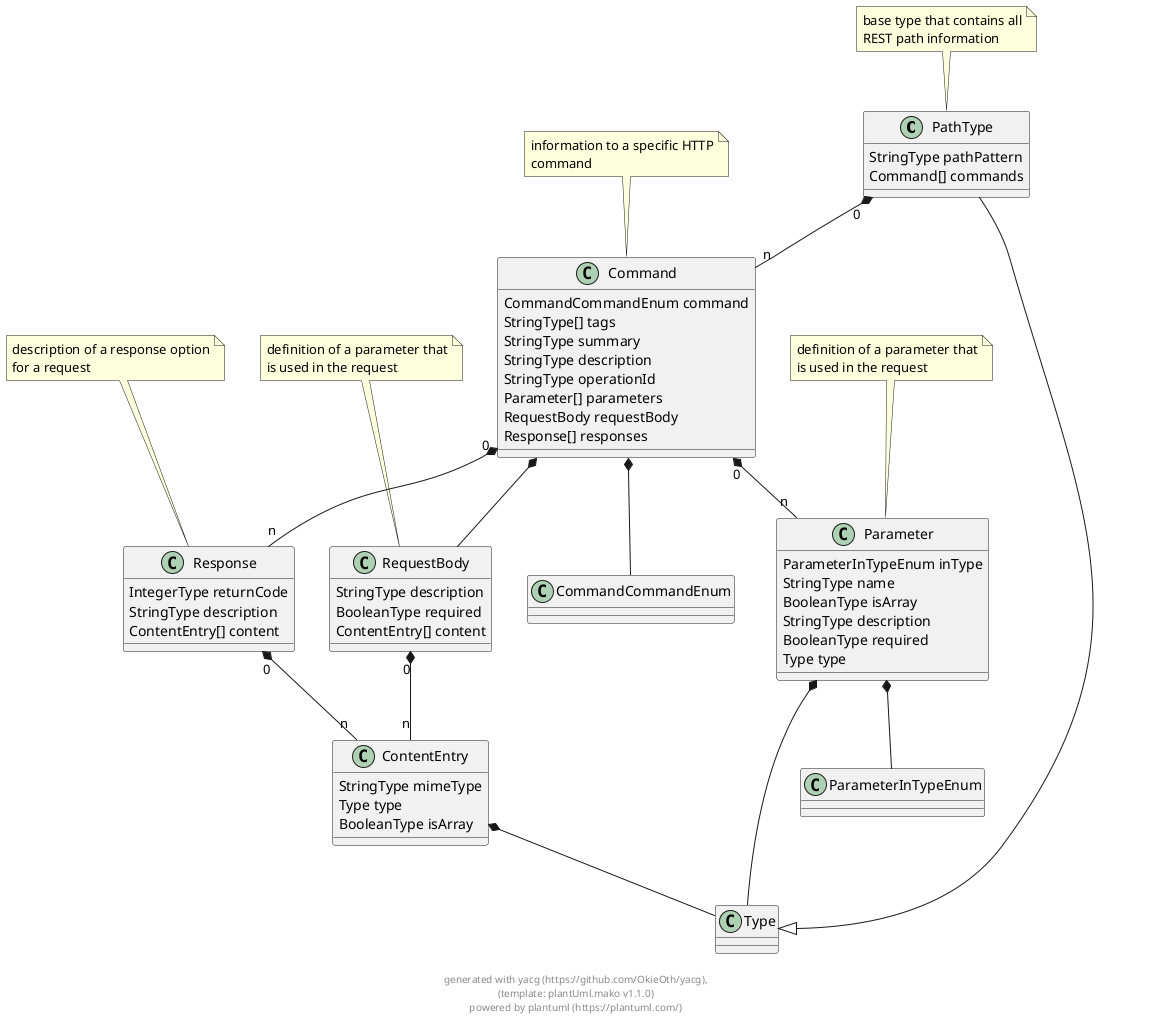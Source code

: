 
@startuml

class PathType {
    StringType pathPattern 
    Command[] commands 
}
 
note top: base type that contains all\nREST path information

PathType --|> Type
class Command {
    CommandCommandEnum command 
    StringType[] tags 
    StringType summary 
    StringType description 
    StringType operationId 
    Parameter[] parameters 
    RequestBody requestBody 
    Response[] responses 
}
 
note top: information to a specific HTTP\ncommand

class CommandCommandEnum {
}
 

class Parameter {
    ParameterInTypeEnum inType 
    StringType name 
    BooleanType isArray 
    StringType description 
    BooleanType required 
    Type type 
}
 
note top: definition of a parameter that\nis used in the request

class RequestBody {
    StringType description 
    BooleanType required 
    ContentEntry[] content 
}
 
note top: definition of a parameter that\nis used in the request

class Response {
    IntegerType returnCode 
    StringType description 
    ContentEntry[] content 
}
 
note top: description of a response option\nfor a request

class ContentEntry {
    StringType mimeType 
    Type type 
    BooleanType isArray 
}
 

class ParameterInTypeEnum {
}
 


    
PathType "0" *-- "n" Command        
            
    
Command  *--  CommandCommandEnum        
            
Command "0" *-- "n" Parameter        
            
Command  *--  RequestBody        
            
Command "0" *-- "n" Response        
            
    
    
Parameter  *--  ParameterInTypeEnum        
            
Parameter  *--  Type        
            
    
RequestBody "0" *-- "n" ContentEntry        
            
    
Response "0" *-- "n" ContentEntry        
            
    
ContentEntry  *--  Type        
            
    

footer \ngenerated with yacg (https://github.com/OkieOth/yacg),\n(template: plantUml.mako v1.1.0)\npowered by plantuml (https://plantuml.com/)
@enduml